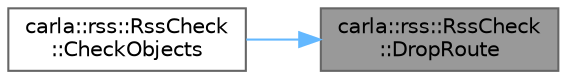 digraph "carla::rss::RssCheck::DropRoute"
{
 // INTERACTIVE_SVG=YES
 // LATEX_PDF_SIZE
  bgcolor="transparent";
  edge [fontname=Helvetica,fontsize=10,labelfontname=Helvetica,labelfontsize=10];
  node [fontname=Helvetica,fontsize=10,shape=box,height=0.2,width=0.4];
  rankdir="RL";
  Node1 [id="Node000001",label="carla::rss::RssCheck\l::DropRoute",height=0.2,width=0.4,color="gray40", fillcolor="grey60", style="filled", fontcolor="black",tooltip="drop the current route"];
  Node1 -> Node2 [id="edge1_Node000001_Node000002",dir="back",color="steelblue1",style="solid",tooltip=" "];
  Node2 [id="Node000002",label="carla::rss::RssCheck\l::CheckObjects",height=0.2,width=0.4,color="grey40", fillcolor="white", style="filled",URL="$dc/d07/classcarla_1_1rss_1_1RssCheck.html#a7ddb47aaeb4d941c95e5b2fce91186b7",tooltip="main function to trigger the RSS check at a certain point in time"];
}
